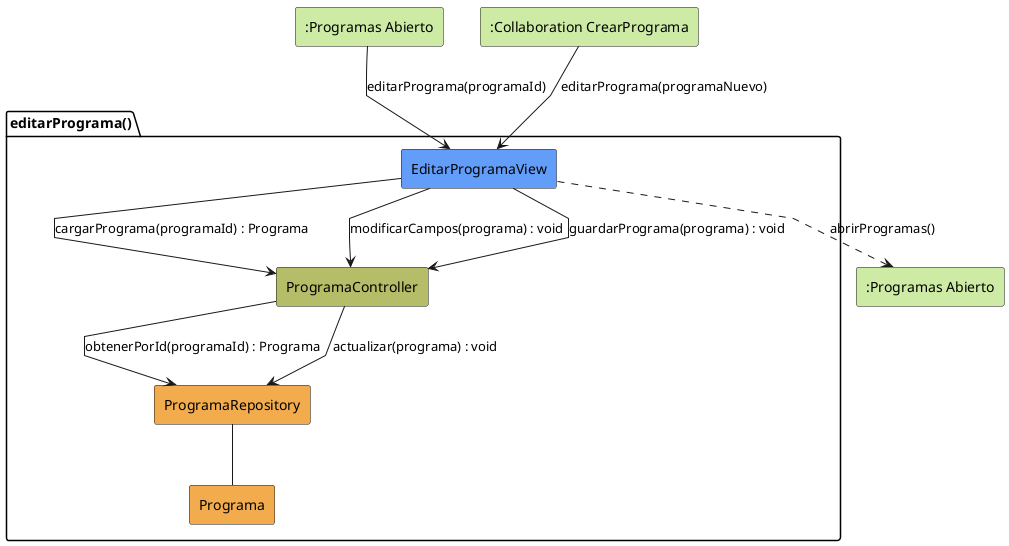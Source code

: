 @startuml editarPrograma-analisis
skinparam linetype polyline

rectangle #CDEBA5 ":Programas Abierto" as ProgramasAbierto
rectangle #CDEBA5 ":Collaboration CrearPrograma" as CrearPrograma
rectangle #CDEBA5 ":Programas Abierto" as ProgramasAbiertoSalida

package editarPrograma as "editarPrograma()" {
    rectangle #629EF9 EditarProgramaView
    rectangle #b5bd68 ProgramaController
    rectangle #F2AC4E ProgramaRepository
    rectangle #F2AC4E Programa
}


ProgramasAbierto --> EditarProgramaView: editarPrograma(programaId)
CrearPrograma --> EditarProgramaView: editarPrograma(programaNuevo)

EditarProgramaView -d-> ProgramaController: cargarPrograma(programaId) : Programa

ProgramaController --> ProgramaRepository: obtenerPorId(programaId) : Programa

ProgramaRepository -- Programa

EditarProgramaView --> ProgramaController: modificarCampos(programa) : void

EditarProgramaView --> ProgramaController: guardarPrograma(programa) : void

ProgramaController --> ProgramaRepository: actualizar(programa) : void

EditarProgramaView ..> ProgramasAbiertoSalida: abrirProgramas()

@enduml